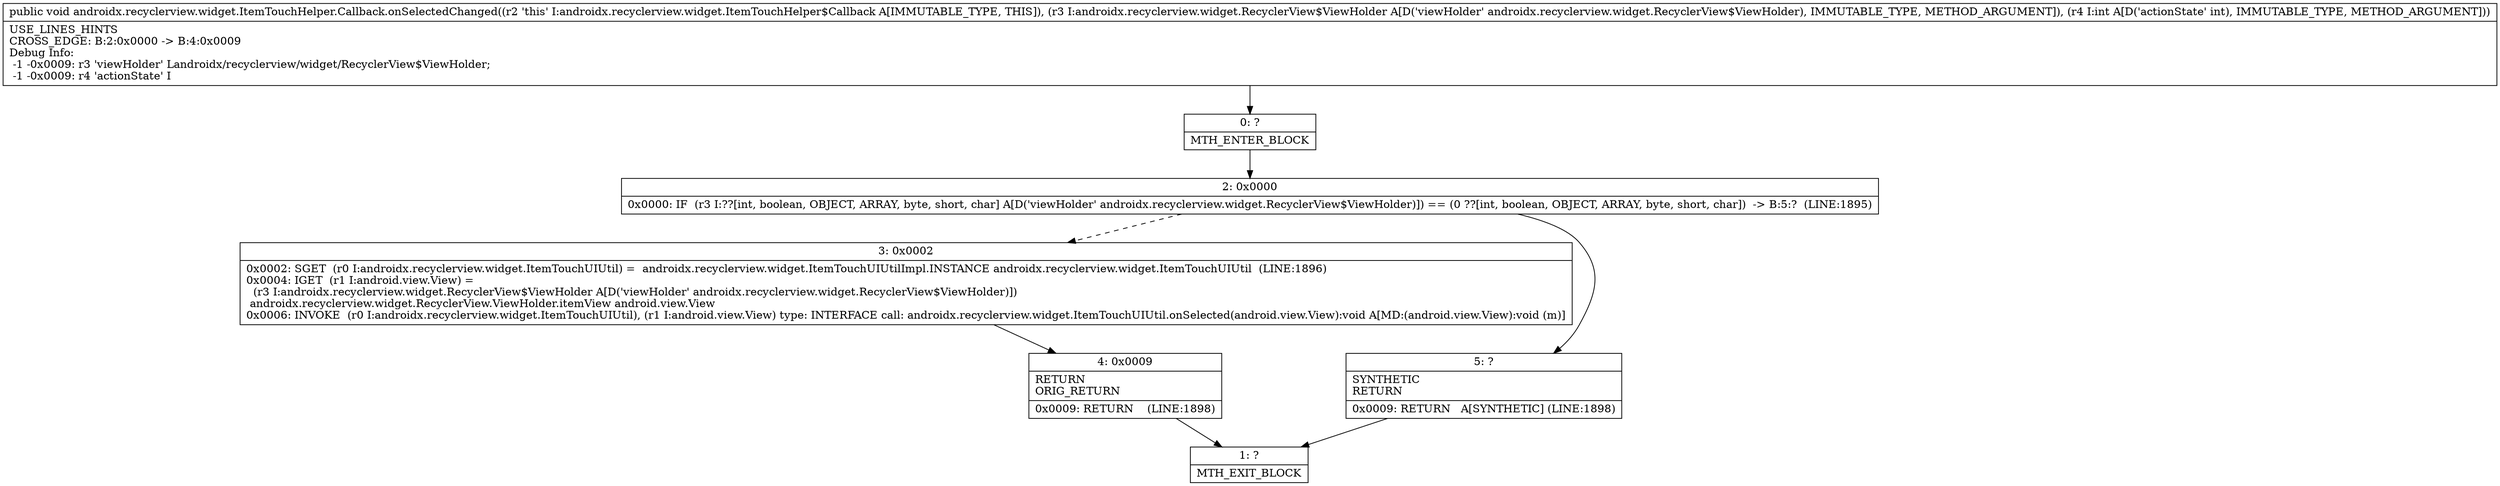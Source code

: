 digraph "CFG forandroidx.recyclerview.widget.ItemTouchHelper.Callback.onSelectedChanged(Landroidx\/recyclerview\/widget\/RecyclerView$ViewHolder;I)V" {
Node_0 [shape=record,label="{0\:\ ?|MTH_ENTER_BLOCK\l}"];
Node_2 [shape=record,label="{2\:\ 0x0000|0x0000: IF  (r3 I:??[int, boolean, OBJECT, ARRAY, byte, short, char] A[D('viewHolder' androidx.recyclerview.widget.RecyclerView$ViewHolder)]) == (0 ??[int, boolean, OBJECT, ARRAY, byte, short, char])  \-\> B:5:?  (LINE:1895)\l}"];
Node_3 [shape=record,label="{3\:\ 0x0002|0x0002: SGET  (r0 I:androidx.recyclerview.widget.ItemTouchUIUtil) =  androidx.recyclerview.widget.ItemTouchUIUtilImpl.INSTANCE androidx.recyclerview.widget.ItemTouchUIUtil  (LINE:1896)\l0x0004: IGET  (r1 I:android.view.View) = \l  (r3 I:androidx.recyclerview.widget.RecyclerView$ViewHolder A[D('viewHolder' androidx.recyclerview.widget.RecyclerView$ViewHolder)])\l androidx.recyclerview.widget.RecyclerView.ViewHolder.itemView android.view.View \l0x0006: INVOKE  (r0 I:androidx.recyclerview.widget.ItemTouchUIUtil), (r1 I:android.view.View) type: INTERFACE call: androidx.recyclerview.widget.ItemTouchUIUtil.onSelected(android.view.View):void A[MD:(android.view.View):void (m)]\l}"];
Node_4 [shape=record,label="{4\:\ 0x0009|RETURN\lORIG_RETURN\l|0x0009: RETURN    (LINE:1898)\l}"];
Node_1 [shape=record,label="{1\:\ ?|MTH_EXIT_BLOCK\l}"];
Node_5 [shape=record,label="{5\:\ ?|SYNTHETIC\lRETURN\l|0x0009: RETURN   A[SYNTHETIC] (LINE:1898)\l}"];
MethodNode[shape=record,label="{public void androidx.recyclerview.widget.ItemTouchHelper.Callback.onSelectedChanged((r2 'this' I:androidx.recyclerview.widget.ItemTouchHelper$Callback A[IMMUTABLE_TYPE, THIS]), (r3 I:androidx.recyclerview.widget.RecyclerView$ViewHolder A[D('viewHolder' androidx.recyclerview.widget.RecyclerView$ViewHolder), IMMUTABLE_TYPE, METHOD_ARGUMENT]), (r4 I:int A[D('actionState' int), IMMUTABLE_TYPE, METHOD_ARGUMENT]))  | USE_LINES_HINTS\lCROSS_EDGE: B:2:0x0000 \-\> B:4:0x0009\lDebug Info:\l  \-1 \-0x0009: r3 'viewHolder' Landroidx\/recyclerview\/widget\/RecyclerView$ViewHolder;\l  \-1 \-0x0009: r4 'actionState' I\l}"];
MethodNode -> Node_0;Node_0 -> Node_2;
Node_2 -> Node_3[style=dashed];
Node_2 -> Node_5;
Node_3 -> Node_4;
Node_4 -> Node_1;
Node_5 -> Node_1;
}

